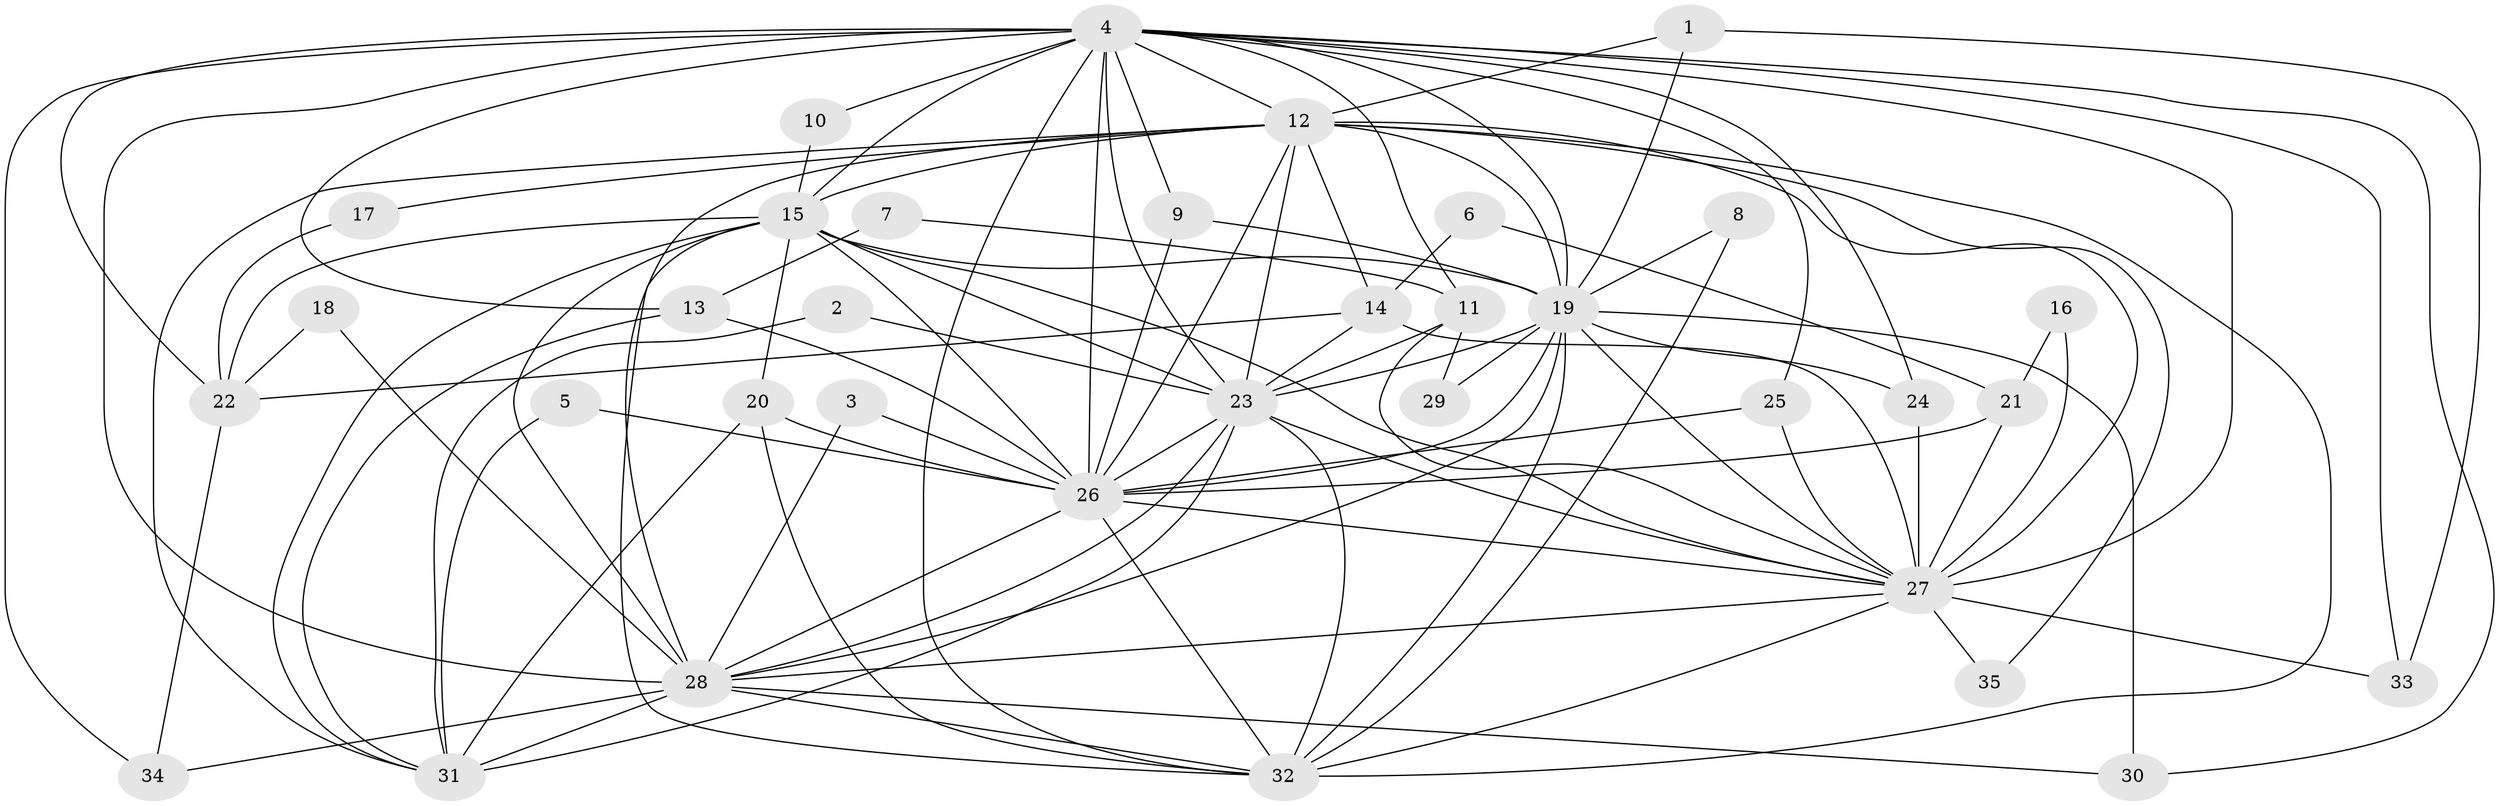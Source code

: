 // original degree distribution, {17: 0.014492753623188406, 14: 0.028985507246376812, 12: 0.014492753623188406, 16: 0.043478260869565216, 19: 0.014492753623188406, 18: 0.014492753623188406, 23: 0.014492753623188406, 6: 0.043478260869565216, 9: 0.014492753623188406, 3: 0.18840579710144928, 2: 0.5362318840579711, 4: 0.057971014492753624, 5: 0.014492753623188406}
// Generated by graph-tools (version 1.1) at 2025/25/03/09/25 03:25:47]
// undirected, 35 vertices, 102 edges
graph export_dot {
graph [start="1"]
  node [color=gray90,style=filled];
  1;
  2;
  3;
  4;
  5;
  6;
  7;
  8;
  9;
  10;
  11;
  12;
  13;
  14;
  15;
  16;
  17;
  18;
  19;
  20;
  21;
  22;
  23;
  24;
  25;
  26;
  27;
  28;
  29;
  30;
  31;
  32;
  33;
  34;
  35;
  1 -- 12 [weight=1.0];
  1 -- 19 [weight=1.0];
  1 -- 33 [weight=1.0];
  2 -- 23 [weight=1.0];
  2 -- 31 [weight=1.0];
  3 -- 26 [weight=1.0];
  3 -- 28 [weight=1.0];
  4 -- 9 [weight=1.0];
  4 -- 10 [weight=1.0];
  4 -- 11 [weight=1.0];
  4 -- 12 [weight=2.0];
  4 -- 13 [weight=1.0];
  4 -- 15 [weight=2.0];
  4 -- 19 [weight=2.0];
  4 -- 22 [weight=1.0];
  4 -- 23 [weight=2.0];
  4 -- 24 [weight=2.0];
  4 -- 25 [weight=1.0];
  4 -- 26 [weight=2.0];
  4 -- 27 [weight=3.0];
  4 -- 28 [weight=3.0];
  4 -- 30 [weight=1.0];
  4 -- 32 [weight=2.0];
  4 -- 33 [weight=1.0];
  4 -- 34 [weight=1.0];
  5 -- 26 [weight=1.0];
  5 -- 31 [weight=1.0];
  6 -- 14 [weight=1.0];
  6 -- 21 [weight=1.0];
  7 -- 11 [weight=1.0];
  7 -- 13 [weight=1.0];
  8 -- 19 [weight=1.0];
  8 -- 32 [weight=2.0];
  9 -- 19 [weight=1.0];
  9 -- 26 [weight=1.0];
  10 -- 15 [weight=1.0];
  11 -- 23 [weight=1.0];
  11 -- 27 [weight=2.0];
  11 -- 29 [weight=1.0];
  12 -- 14 [weight=1.0];
  12 -- 15 [weight=1.0];
  12 -- 17 [weight=1.0];
  12 -- 19 [weight=1.0];
  12 -- 23 [weight=1.0];
  12 -- 26 [weight=1.0];
  12 -- 27 [weight=3.0];
  12 -- 28 [weight=2.0];
  12 -- 31 [weight=1.0];
  12 -- 32 [weight=1.0];
  12 -- 35 [weight=1.0];
  13 -- 26 [weight=1.0];
  13 -- 31 [weight=1.0];
  14 -- 22 [weight=1.0];
  14 -- 23 [weight=1.0];
  14 -- 27 [weight=1.0];
  15 -- 19 [weight=1.0];
  15 -- 20 [weight=1.0];
  15 -- 22 [weight=2.0];
  15 -- 23 [weight=2.0];
  15 -- 26 [weight=1.0];
  15 -- 27 [weight=1.0];
  15 -- 28 [weight=2.0];
  15 -- 31 [weight=1.0];
  15 -- 32 [weight=1.0];
  16 -- 21 [weight=1.0];
  16 -- 27 [weight=1.0];
  17 -- 22 [weight=1.0];
  18 -- 22 [weight=1.0];
  18 -- 28 [weight=1.0];
  19 -- 23 [weight=1.0];
  19 -- 24 [weight=2.0];
  19 -- 26 [weight=1.0];
  19 -- 27 [weight=1.0];
  19 -- 28 [weight=1.0];
  19 -- 29 [weight=1.0];
  19 -- 30 [weight=1.0];
  19 -- 32 [weight=1.0];
  20 -- 26 [weight=1.0];
  20 -- 31 [weight=1.0];
  20 -- 32 [weight=1.0];
  21 -- 26 [weight=1.0];
  21 -- 27 [weight=2.0];
  22 -- 34 [weight=1.0];
  23 -- 26 [weight=2.0];
  23 -- 27 [weight=1.0];
  23 -- 28 [weight=2.0];
  23 -- 31 [weight=1.0];
  23 -- 32 [weight=1.0];
  24 -- 27 [weight=1.0];
  25 -- 26 [weight=1.0];
  25 -- 27 [weight=1.0];
  26 -- 27 [weight=2.0];
  26 -- 28 [weight=1.0];
  26 -- 32 [weight=1.0];
  27 -- 28 [weight=1.0];
  27 -- 32 [weight=1.0];
  27 -- 33 [weight=1.0];
  27 -- 35 [weight=1.0];
  28 -- 30 [weight=1.0];
  28 -- 31 [weight=2.0];
  28 -- 32 [weight=1.0];
  28 -- 34 [weight=1.0];
}
